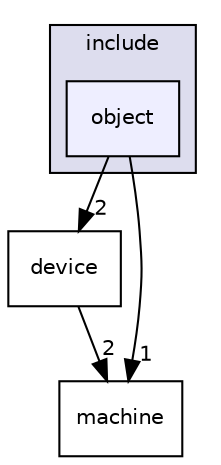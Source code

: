 digraph "include/object" {
  bgcolor=transparent;
  compound=true
  node [ fontsize="10", fontname="Helvetica"];
  edge [ labelfontsize="10", labelfontname="Helvetica"];
  subgraph clusterdir_d44c64559bbebec7f509842c48db8b23 {
    graph [ bgcolor="#ddddee", pencolor="black", label="include" fontname="Helvetica", fontsize="10", URL="dir_d44c64559bbebec7f509842c48db8b23.html"]
  dir_23d5af2e228901f93ce64754cbbfed9f [shape=box, label="object", style="filled", fillcolor="#eeeeff", pencolor="black", URL="dir_23d5af2e228901f93ce64754cbbfed9f.html"];
  }
  dir_00639e50a5e06ba932c41b2ae621276d [shape=box label="device" URL="dir_00639e50a5e06ba932c41b2ae621276d.html"];
  dir_c25c118f76a81c77ceea021073727baa [shape=box label="machine" URL="dir_c25c118f76a81c77ceea021073727baa.html"];
  dir_00639e50a5e06ba932c41b2ae621276d->dir_c25c118f76a81c77ceea021073727baa [headlabel="2", labeldistance=1.5 headhref="dir_000002_000005.html"];
  dir_23d5af2e228901f93ce64754cbbfed9f->dir_00639e50a5e06ba932c41b2ae621276d [headlabel="2", labeldistance=1.5 headhref="dir_000003_000002.html"];
  dir_23d5af2e228901f93ce64754cbbfed9f->dir_c25c118f76a81c77ceea021073727baa [headlabel="1", labeldistance=1.5 headhref="dir_000003_000005.html"];
}
